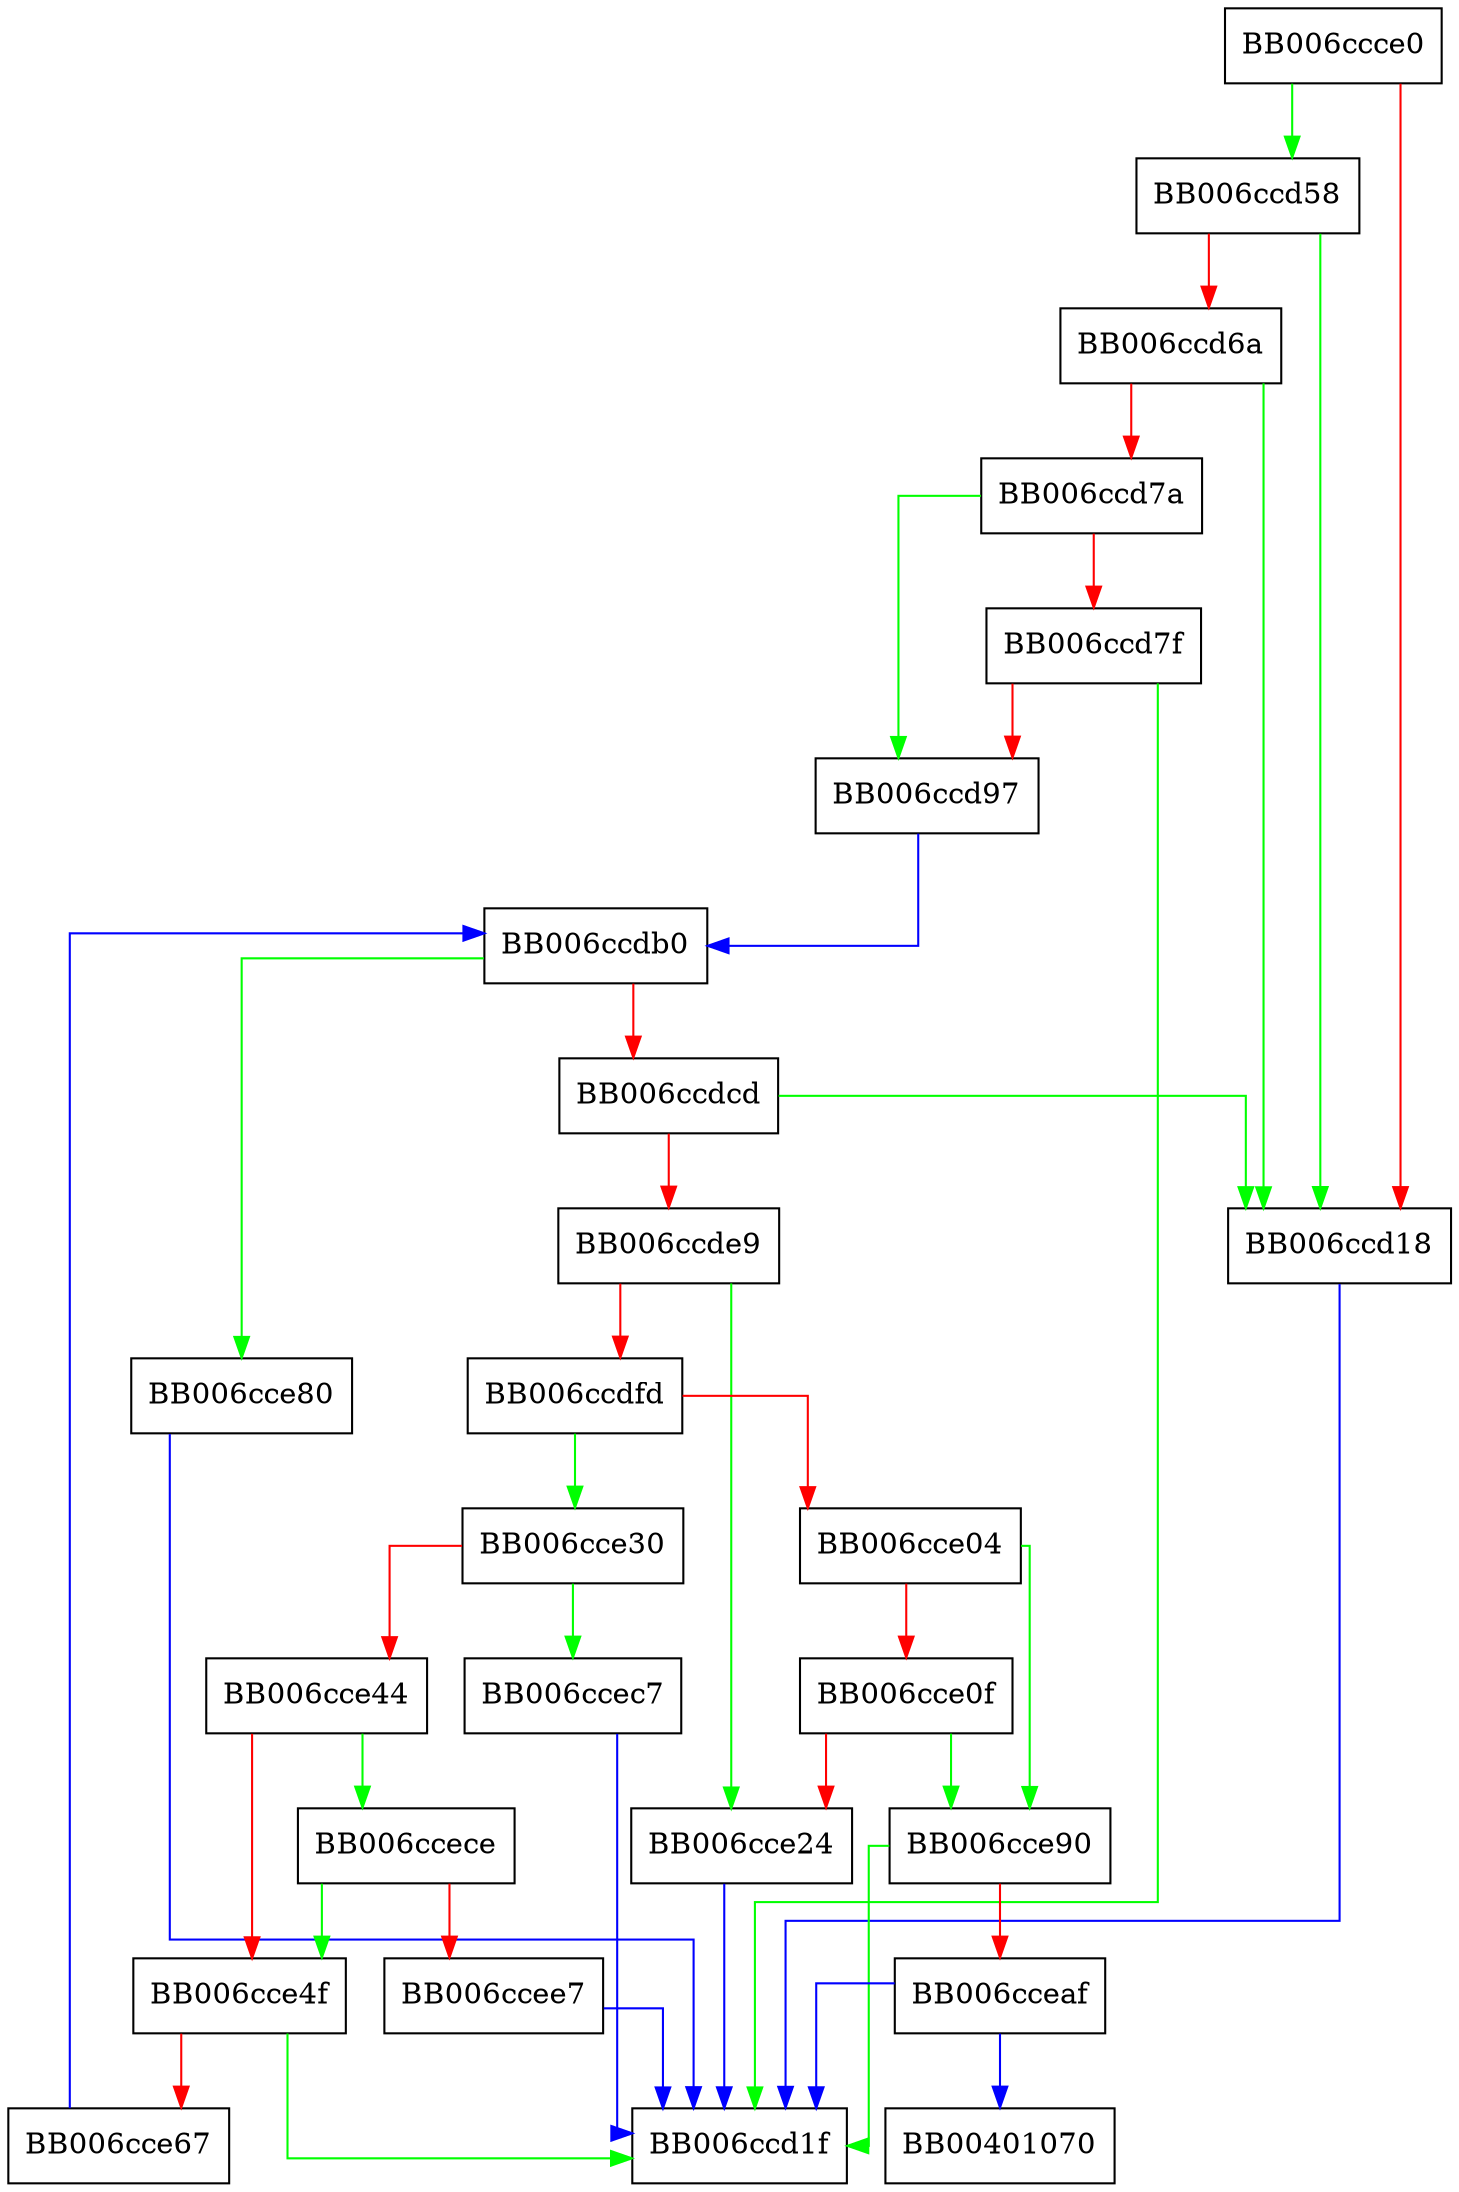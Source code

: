 digraph tls1_prf_P_hash {
  node [shape="box"];
  graph [splines=ortho];
  BB006ccce0 -> BB006ccd58 [color="green"];
  BB006ccce0 -> BB006ccd18 [color="red"];
  BB006ccd18 -> BB006ccd1f [color="blue"];
  BB006ccd58 -> BB006ccd18 [color="green"];
  BB006ccd58 -> BB006ccd6a [color="red"];
  BB006ccd6a -> BB006ccd18 [color="green"];
  BB006ccd6a -> BB006ccd7a [color="red"];
  BB006ccd7a -> BB006ccd97 [color="green"];
  BB006ccd7a -> BB006ccd7f [color="red"];
  BB006ccd7f -> BB006ccd1f [color="green"];
  BB006ccd7f -> BB006ccd97 [color="red"];
  BB006ccd97 -> BB006ccdb0 [color="blue"];
  BB006ccdb0 -> BB006cce80 [color="green"];
  BB006ccdb0 -> BB006ccdcd [color="red"];
  BB006ccdcd -> BB006ccd18 [color="green"];
  BB006ccdcd -> BB006ccde9 [color="red"];
  BB006ccde9 -> BB006cce24 [color="green"];
  BB006ccde9 -> BB006ccdfd [color="red"];
  BB006ccdfd -> BB006cce30 [color="green"];
  BB006ccdfd -> BB006cce04 [color="red"];
  BB006cce04 -> BB006cce90 [color="green"];
  BB006cce04 -> BB006cce0f [color="red"];
  BB006cce0f -> BB006cce90 [color="green"];
  BB006cce0f -> BB006cce24 [color="red"];
  BB006cce24 -> BB006ccd1f [color="blue"];
  BB006cce30 -> BB006ccec7 [color="green"];
  BB006cce30 -> BB006cce44 [color="red"];
  BB006cce44 -> BB006ccece [color="green"];
  BB006cce44 -> BB006cce4f [color="red"];
  BB006cce4f -> BB006ccd1f [color="green"];
  BB006cce4f -> BB006cce67 [color="red"];
  BB006cce67 -> BB006ccdb0 [color="blue"];
  BB006cce80 -> BB006ccd1f [color="blue"];
  BB006cce90 -> BB006ccd1f [color="green"];
  BB006cce90 -> BB006cceaf [color="red"];
  BB006cceaf -> BB00401070 [color="blue"];
  BB006cceaf -> BB006ccd1f [color="blue"];
  BB006ccec7 -> BB006ccd1f [color="blue"];
  BB006ccece -> BB006cce4f [color="green"];
  BB006ccece -> BB006ccee7 [color="red"];
  BB006ccee7 -> BB006ccd1f [color="blue"];
}
